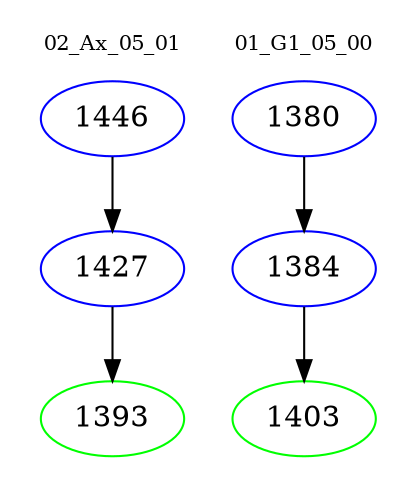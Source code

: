 digraph{
subgraph cluster_0 {
color = white
label = "02_Ax_05_01";
fontsize=10;
T0_1446 [label="1446", color="blue"]
T0_1446 -> T0_1427 [color="black"]
T0_1427 [label="1427", color="blue"]
T0_1427 -> T0_1393 [color="black"]
T0_1393 [label="1393", color="green"]
}
subgraph cluster_1 {
color = white
label = "01_G1_05_00";
fontsize=10;
T1_1380 [label="1380", color="blue"]
T1_1380 -> T1_1384 [color="black"]
T1_1384 [label="1384", color="blue"]
T1_1384 -> T1_1403 [color="black"]
T1_1403 [label="1403", color="green"]
}
}
